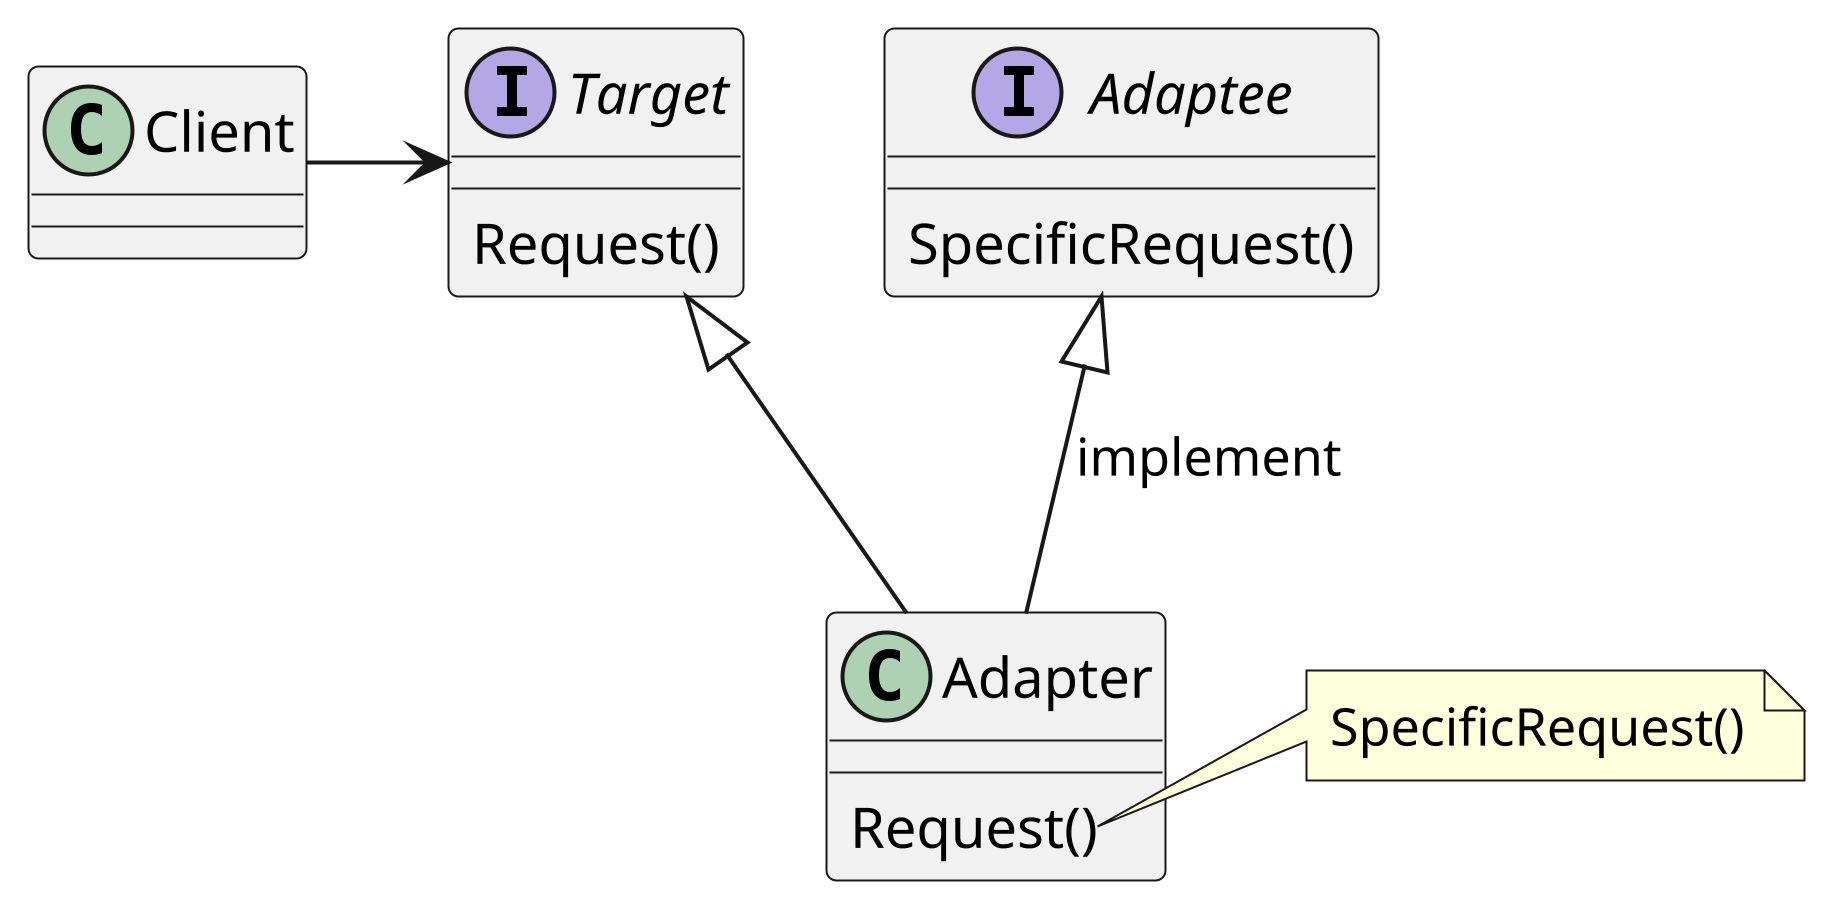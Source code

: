 @startuml AdapterClass
scale 1024 height
interface Target {
  Request()
}
interface Adaptee {
  SpecificRequest()
}
class Adapter {
  Request()
}

note right of Adapter::Request
  SpecificRequest()
end note

Client -> Target
Target <|-- Adapter
Adaptee <|-- Adapter : implement

@enduml